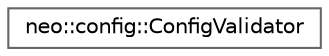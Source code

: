 digraph "Graphical Class Hierarchy"
{
 // LATEX_PDF_SIZE
  bgcolor="transparent";
  edge [fontname=Helvetica,fontsize=10,labelfontname=Helvetica,labelfontsize=10];
  node [fontname=Helvetica,fontsize=10,shape=box,height=0.2,width=0.4];
  rankdir="LR";
  Node0 [id="Node000000",label="neo::config::ConfigValidator",height=0.2,width=0.4,color="grey40", fillcolor="white", style="filled",URL="$classneo_1_1config_1_1_config_validator.html",tooltip="Configuration validation rules."];
}
